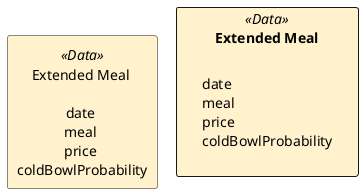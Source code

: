 @startuml domain model test

skinparam defaultTextAlignment<<Data>> center

<style>
.Data{
    BackGroundColor #fff2cc
}
</style>

rectangle "Extended Meal" <<Data>> as a {
    label "date \nmeal \nprice \ncoldBowlProbability"
}

rectangle "Extended Meal \n \ldate \lmeal \lprice \lcoldBowlProbability" <<Data>> as c   

@enduml